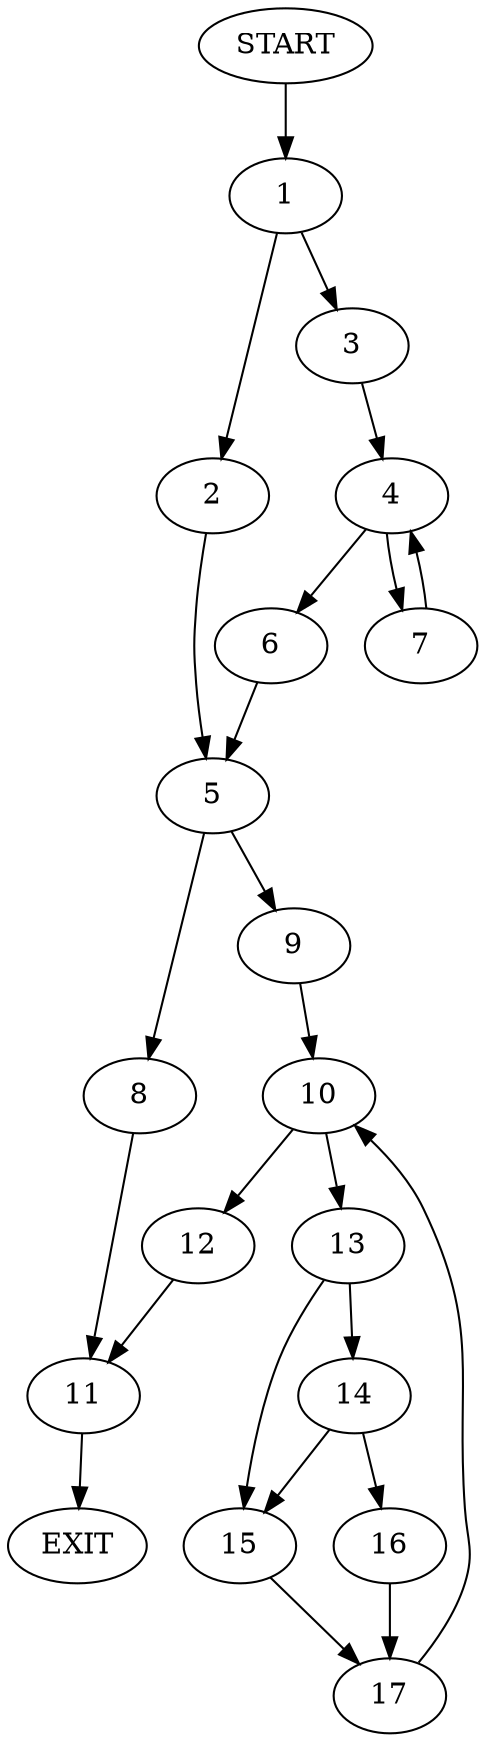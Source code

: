 digraph {
0 [label="START"]
18 [label="EXIT"]
0 -> 1
1 -> 2
1 -> 3
3 -> 4
2 -> 5
4 -> 6
4 -> 7
7 -> 4
6 -> 5
5 -> 8
5 -> 9
9 -> 10
8 -> 11
10 -> 12
10 -> 13
13 -> 14
13 -> 15
12 -> 11
14 -> 16
14 -> 15
15 -> 17
16 -> 17
17 -> 10
11 -> 18
}
